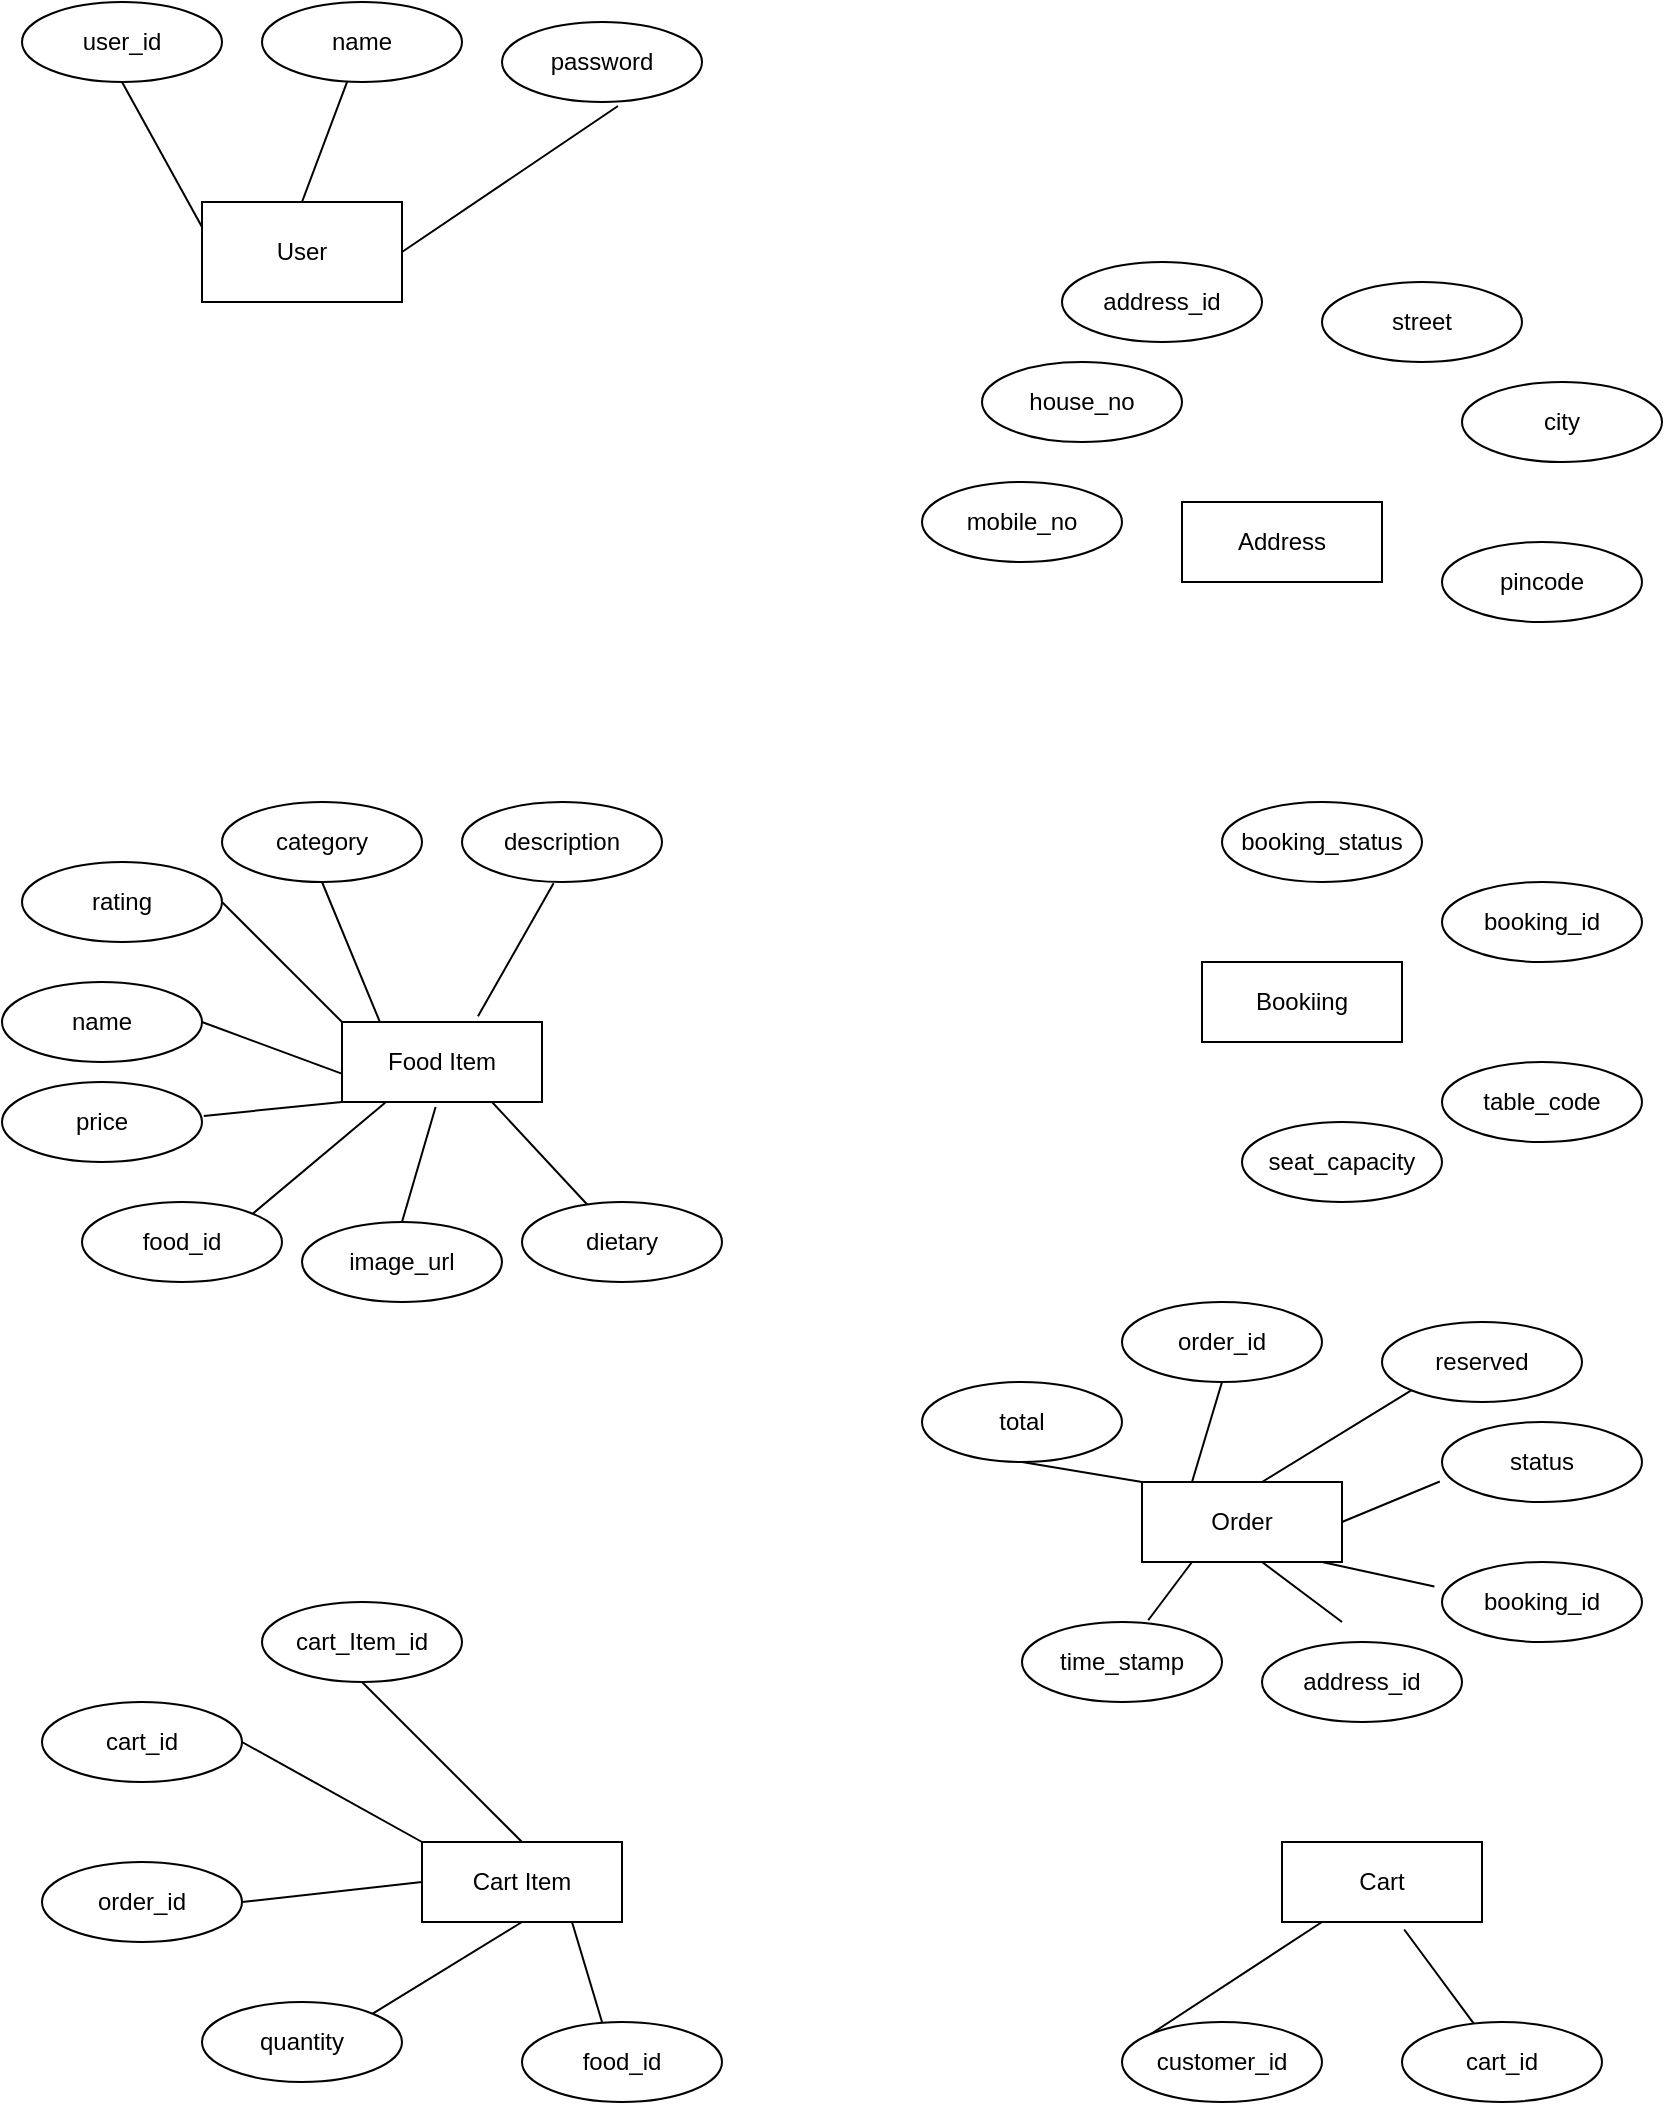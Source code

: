 <mxfile version="21.2.8" type="device">
  <diagram name="Page-1" id="ueVJuSLTtOk58KGuFALB">
    <mxGraphModel dx="1040" dy="684" grid="1" gridSize="10" guides="1" tooltips="1" connect="1" arrows="1" fold="1" page="1" pageScale="1" pageWidth="850" pageHeight="1100" math="0" shadow="0">
      <root>
        <mxCell id="0" />
        <mxCell id="1" parent="0" />
        <mxCell id="oJbWSEmWCzC-VZwffRQP-2" value="User" style="html=1;dashed=0;whiteSpace=wrap;" vertex="1" parent="1">
          <mxGeometry x="110" y="130" width="100" height="50" as="geometry" />
        </mxCell>
        <mxCell id="oJbWSEmWCzC-VZwffRQP-4" value="" style="endArrow=none;html=1;rounded=0;exitX=0.5;exitY=0;exitDx=0;exitDy=0;" edge="1" parent="1" source="oJbWSEmWCzC-VZwffRQP-2" target="oJbWSEmWCzC-VZwffRQP-5">
          <mxGeometry relative="1" as="geometry">
            <mxPoint x="320" y="260" as="sourcePoint" />
            <mxPoint x="400" y="100" as="targetPoint" />
            <Array as="points" />
          </mxGeometry>
        </mxCell>
        <mxCell id="oJbWSEmWCzC-VZwffRQP-5" value="name" style="ellipse;whiteSpace=wrap;html=1;align=center;" vertex="1" parent="1">
          <mxGeometry x="140" y="30" width="100" height="40" as="geometry" />
        </mxCell>
        <mxCell id="oJbWSEmWCzC-VZwffRQP-6" value="user_id" style="ellipse;whiteSpace=wrap;html=1;align=center;" vertex="1" parent="1">
          <mxGeometry x="20" y="30" width="100" height="40" as="geometry" />
        </mxCell>
        <mxCell id="oJbWSEmWCzC-VZwffRQP-7" value="password" style="ellipse;whiteSpace=wrap;html=1;align=center;" vertex="1" parent="1">
          <mxGeometry x="260" y="40" width="100" height="40" as="geometry" />
        </mxCell>
        <mxCell id="oJbWSEmWCzC-VZwffRQP-8" value="" style="endArrow=none;html=1;rounded=0;exitX=0.5;exitY=1;exitDx=0;exitDy=0;entryX=0;entryY=0.25;entryDx=0;entryDy=0;" edge="1" parent="1" source="oJbWSEmWCzC-VZwffRQP-6" target="oJbWSEmWCzC-VZwffRQP-2">
          <mxGeometry relative="1" as="geometry">
            <mxPoint x="320" y="140" as="sourcePoint" />
            <mxPoint x="480" y="140" as="targetPoint" />
          </mxGeometry>
        </mxCell>
        <mxCell id="oJbWSEmWCzC-VZwffRQP-9" value="" style="endArrow=none;html=1;rounded=0;exitX=1;exitY=0.5;exitDx=0;exitDy=0;entryX=0.58;entryY=1.05;entryDx=0;entryDy=0;entryPerimeter=0;" edge="1" parent="1" source="oJbWSEmWCzC-VZwffRQP-2" target="oJbWSEmWCzC-VZwffRQP-7">
          <mxGeometry relative="1" as="geometry">
            <mxPoint x="320" y="140" as="sourcePoint" />
            <mxPoint x="480" y="140" as="targetPoint" />
          </mxGeometry>
        </mxCell>
        <mxCell id="oJbWSEmWCzC-VZwffRQP-10" value="Food Item" style="whiteSpace=wrap;html=1;align=center;" vertex="1" parent="1">
          <mxGeometry x="180" y="540" width="100" height="40" as="geometry" />
        </mxCell>
        <mxCell id="oJbWSEmWCzC-VZwffRQP-16" value="food_id" style="ellipse;whiteSpace=wrap;html=1;align=center;" vertex="1" parent="1">
          <mxGeometry x="50" y="630" width="100" height="40" as="geometry" />
        </mxCell>
        <mxCell id="oJbWSEmWCzC-VZwffRQP-17" value="price" style="ellipse;whiteSpace=wrap;html=1;align=center;" vertex="1" parent="1">
          <mxGeometry x="10" y="570" width="100" height="40" as="geometry" />
        </mxCell>
        <mxCell id="oJbWSEmWCzC-VZwffRQP-18" value="rating" style="ellipse;whiteSpace=wrap;html=1;align=center;" vertex="1" parent="1">
          <mxGeometry x="20" y="460" width="100" height="40" as="geometry" />
        </mxCell>
        <mxCell id="oJbWSEmWCzC-VZwffRQP-19" value="description" style="ellipse;whiteSpace=wrap;html=1;align=center;" vertex="1" parent="1">
          <mxGeometry x="240" y="430" width="100" height="40" as="geometry" />
        </mxCell>
        <mxCell id="oJbWSEmWCzC-VZwffRQP-20" value="name" style="ellipse;whiteSpace=wrap;html=1;align=center;" vertex="1" parent="1">
          <mxGeometry x="10" y="520" width="100" height="40" as="geometry" />
        </mxCell>
        <mxCell id="oJbWSEmWCzC-VZwffRQP-22" value="category" style="ellipse;whiteSpace=wrap;html=1;align=center;" vertex="1" parent="1">
          <mxGeometry x="120" y="430" width="100" height="40" as="geometry" />
        </mxCell>
        <mxCell id="oJbWSEmWCzC-VZwffRQP-23" value="image_url" style="ellipse;whiteSpace=wrap;html=1;align=center;" vertex="1" parent="1">
          <mxGeometry x="160" y="640" width="100" height="40" as="geometry" />
        </mxCell>
        <mxCell id="oJbWSEmWCzC-VZwffRQP-26" value="dietary" style="ellipse;whiteSpace=wrap;html=1;align=center;" vertex="1" parent="1">
          <mxGeometry x="270" y="630" width="100" height="40" as="geometry" />
        </mxCell>
        <mxCell id="oJbWSEmWCzC-VZwffRQP-32" value="" style="endArrow=none;html=1;rounded=0;exitX=1;exitY=0.5;exitDx=0;exitDy=0;entryX=0;entryY=0;entryDx=0;entryDy=0;" edge="1" parent="1" source="oJbWSEmWCzC-VZwffRQP-18" target="oJbWSEmWCzC-VZwffRQP-10">
          <mxGeometry relative="1" as="geometry">
            <mxPoint x="140" y="550" as="sourcePoint" />
            <mxPoint x="300" y="550" as="targetPoint" />
          </mxGeometry>
        </mxCell>
        <mxCell id="oJbWSEmWCzC-VZwffRQP-33" value="" style="endArrow=none;html=1;rounded=0;exitX=0.5;exitY=1;exitDx=0;exitDy=0;entryX=0.188;entryY=-0.009;entryDx=0;entryDy=0;entryPerimeter=0;" edge="1" parent="1" source="oJbWSEmWCzC-VZwffRQP-22" target="oJbWSEmWCzC-VZwffRQP-10">
          <mxGeometry relative="1" as="geometry">
            <mxPoint x="130" y="490" as="sourcePoint" />
            <mxPoint x="180" y="560" as="targetPoint" />
          </mxGeometry>
        </mxCell>
        <mxCell id="oJbWSEmWCzC-VZwffRQP-35" value="" style="endArrow=none;html=1;rounded=0;exitX=0.458;exitY=1.015;exitDx=0;exitDy=0;exitPerimeter=0;entryX=0.68;entryY=-0.072;entryDx=0;entryDy=0;entryPerimeter=0;" edge="1" parent="1" source="oJbWSEmWCzC-VZwffRQP-19" target="oJbWSEmWCzC-VZwffRQP-10">
          <mxGeometry relative="1" as="geometry">
            <mxPoint x="180" y="480" as="sourcePoint" />
            <mxPoint x="250" y="530" as="targetPoint" />
          </mxGeometry>
        </mxCell>
        <mxCell id="oJbWSEmWCzC-VZwffRQP-37" value="" style="endArrow=none;html=1;rounded=0;exitX=1;exitY=0.5;exitDx=0;exitDy=0;entryX=-0.005;entryY=0.642;entryDx=0;entryDy=0;entryPerimeter=0;" edge="1" parent="1" source="oJbWSEmWCzC-VZwffRQP-20" target="oJbWSEmWCzC-VZwffRQP-10">
          <mxGeometry relative="1" as="geometry">
            <mxPoint x="296" y="491" as="sourcePoint" />
            <mxPoint x="258" y="547" as="targetPoint" />
          </mxGeometry>
        </mxCell>
        <mxCell id="oJbWSEmWCzC-VZwffRQP-38" value="" style="endArrow=none;html=1;rounded=0;exitX=1.009;exitY=0.424;exitDx=0;exitDy=0;entryX=0;entryY=1;entryDx=0;entryDy=0;exitPerimeter=0;" edge="1" parent="1" source="oJbWSEmWCzC-VZwffRQP-17" target="oJbWSEmWCzC-VZwffRQP-10">
          <mxGeometry relative="1" as="geometry">
            <mxPoint x="120" y="540" as="sourcePoint" />
            <mxPoint x="190" y="576" as="targetPoint" />
          </mxGeometry>
        </mxCell>
        <mxCell id="oJbWSEmWCzC-VZwffRQP-39" value="" style="endArrow=none;html=1;rounded=0;exitX=1;exitY=0;exitDx=0;exitDy=0;entryX=0.217;entryY=1.007;entryDx=0;entryDy=0;entryPerimeter=0;" edge="1" parent="1" source="oJbWSEmWCzC-VZwffRQP-16" target="oJbWSEmWCzC-VZwffRQP-10">
          <mxGeometry relative="1" as="geometry">
            <mxPoint x="130" y="550" as="sourcePoint" />
            <mxPoint x="200" y="586" as="targetPoint" />
          </mxGeometry>
        </mxCell>
        <mxCell id="oJbWSEmWCzC-VZwffRQP-40" value="" style="endArrow=none;html=1;rounded=0;exitX=0.468;exitY=1.063;exitDx=0;exitDy=0;entryX=0.5;entryY=0;entryDx=0;entryDy=0;exitPerimeter=0;" edge="1" parent="1" source="oJbWSEmWCzC-VZwffRQP-10" target="oJbWSEmWCzC-VZwffRQP-23">
          <mxGeometry relative="1" as="geometry">
            <mxPoint x="140" y="560" as="sourcePoint" />
            <mxPoint x="210" y="596" as="targetPoint" />
          </mxGeometry>
        </mxCell>
        <mxCell id="oJbWSEmWCzC-VZwffRQP-41" value="" style="endArrow=none;html=1;rounded=0;exitX=0.75;exitY=1;exitDx=0;exitDy=0;" edge="1" parent="1" source="oJbWSEmWCzC-VZwffRQP-10" target="oJbWSEmWCzC-VZwffRQP-26">
          <mxGeometry relative="1" as="geometry">
            <mxPoint x="237" y="593" as="sourcePoint" />
            <mxPoint x="220" y="650" as="targetPoint" />
          </mxGeometry>
        </mxCell>
        <mxCell id="oJbWSEmWCzC-VZwffRQP-44" value="Cart Item" style="whiteSpace=wrap;html=1;align=center;" vertex="1" parent="1">
          <mxGeometry x="220" y="950" width="100" height="40" as="geometry" />
        </mxCell>
        <mxCell id="oJbWSEmWCzC-VZwffRQP-45" value="order_id" style="ellipse;whiteSpace=wrap;html=1;align=center;" vertex="1" parent="1">
          <mxGeometry x="30" y="960" width="100" height="40" as="geometry" />
        </mxCell>
        <mxCell id="oJbWSEmWCzC-VZwffRQP-46" value="cart_id" style="ellipse;whiteSpace=wrap;html=1;align=center;" vertex="1" parent="1">
          <mxGeometry x="30" y="880" width="100" height="40" as="geometry" />
        </mxCell>
        <mxCell id="oJbWSEmWCzC-VZwffRQP-47" value="cart_Item_id" style="ellipse;whiteSpace=wrap;html=1;align=center;" vertex="1" parent="1">
          <mxGeometry x="140" y="830" width="100" height="40" as="geometry" />
        </mxCell>
        <mxCell id="oJbWSEmWCzC-VZwffRQP-48" value="quantity" style="ellipse;whiteSpace=wrap;html=1;align=center;" vertex="1" parent="1">
          <mxGeometry x="110" y="1030" width="100" height="40" as="geometry" />
        </mxCell>
        <mxCell id="oJbWSEmWCzC-VZwffRQP-49" value="food_id" style="ellipse;whiteSpace=wrap;html=1;align=center;" vertex="1" parent="1">
          <mxGeometry x="270" y="1040" width="100" height="40" as="geometry" />
        </mxCell>
        <mxCell id="oJbWSEmWCzC-VZwffRQP-50" value="Cart" style="whiteSpace=wrap;html=1;align=center;" vertex="1" parent="1">
          <mxGeometry x="650" y="950" width="100" height="40" as="geometry" />
        </mxCell>
        <mxCell id="oJbWSEmWCzC-VZwffRQP-51" value="cart_id" style="ellipse;whiteSpace=wrap;html=1;align=center;" vertex="1" parent="1">
          <mxGeometry x="710" y="1040" width="100" height="40" as="geometry" />
        </mxCell>
        <mxCell id="oJbWSEmWCzC-VZwffRQP-52" value="customer_id" style="ellipse;whiteSpace=wrap;html=1;align=center;" vertex="1" parent="1">
          <mxGeometry x="570" y="1040" width="100" height="40" as="geometry" />
        </mxCell>
        <mxCell id="oJbWSEmWCzC-VZwffRQP-55" value="Bookiing" style="whiteSpace=wrap;html=1;align=center;" vertex="1" parent="1">
          <mxGeometry x="610" y="510" width="100" height="40" as="geometry" />
        </mxCell>
        <mxCell id="oJbWSEmWCzC-VZwffRQP-56" value="Order" style="whiteSpace=wrap;html=1;align=center;" vertex="1" parent="1">
          <mxGeometry x="580" y="770" width="100" height="40" as="geometry" />
        </mxCell>
        <mxCell id="oJbWSEmWCzC-VZwffRQP-57" value="Address" style="whiteSpace=wrap;html=1;align=center;" vertex="1" parent="1">
          <mxGeometry x="600" y="280" width="100" height="40" as="geometry" />
        </mxCell>
        <mxCell id="oJbWSEmWCzC-VZwffRQP-58" value="status" style="ellipse;whiteSpace=wrap;html=1;align=center;" vertex="1" parent="1">
          <mxGeometry x="730" y="740" width="100" height="40" as="geometry" />
        </mxCell>
        <mxCell id="oJbWSEmWCzC-VZwffRQP-61" value="booking_id" style="ellipse;whiteSpace=wrap;html=1;align=center;" vertex="1" parent="1">
          <mxGeometry x="730" y="810" width="100" height="40" as="geometry" />
        </mxCell>
        <mxCell id="oJbWSEmWCzC-VZwffRQP-62" value="order_id" style="ellipse;whiteSpace=wrap;html=1;align=center;" vertex="1" parent="1">
          <mxGeometry x="570" y="680" width="100" height="40" as="geometry" />
        </mxCell>
        <mxCell id="oJbWSEmWCzC-VZwffRQP-63" value="total" style="ellipse;whiteSpace=wrap;html=1;align=center;" vertex="1" parent="1">
          <mxGeometry x="470" y="720" width="100" height="40" as="geometry" />
        </mxCell>
        <mxCell id="oJbWSEmWCzC-VZwffRQP-65" value="address_id" style="ellipse;whiteSpace=wrap;html=1;align=center;" vertex="1" parent="1">
          <mxGeometry x="640" y="850" width="100" height="40" as="geometry" />
        </mxCell>
        <mxCell id="oJbWSEmWCzC-VZwffRQP-66" value="time_stamp" style="ellipse;whiteSpace=wrap;html=1;align=center;" vertex="1" parent="1">
          <mxGeometry x="520" y="840" width="100" height="40" as="geometry" />
        </mxCell>
        <mxCell id="oJbWSEmWCzC-VZwffRQP-67" value="reserved" style="ellipse;whiteSpace=wrap;html=1;align=center;" vertex="1" parent="1">
          <mxGeometry x="700" y="690" width="100" height="40" as="geometry" />
        </mxCell>
        <mxCell id="oJbWSEmWCzC-VZwffRQP-68" value="city" style="ellipse;whiteSpace=wrap;html=1;align=center;" vertex="1" parent="1">
          <mxGeometry x="740" y="220" width="100" height="40" as="geometry" />
        </mxCell>
        <mxCell id="oJbWSEmWCzC-VZwffRQP-69" value="street" style="ellipse;whiteSpace=wrap;html=1;align=center;" vertex="1" parent="1">
          <mxGeometry x="670" y="170" width="100" height="40" as="geometry" />
        </mxCell>
        <mxCell id="oJbWSEmWCzC-VZwffRQP-70" value="house_no" style="ellipse;whiteSpace=wrap;html=1;align=center;" vertex="1" parent="1">
          <mxGeometry x="500" y="210" width="100" height="40" as="geometry" />
        </mxCell>
        <mxCell id="oJbWSEmWCzC-VZwffRQP-71" value="address_id" style="ellipse;whiteSpace=wrap;html=1;align=center;" vertex="1" parent="1">
          <mxGeometry x="540" y="160" width="100" height="40" as="geometry" />
        </mxCell>
        <mxCell id="oJbWSEmWCzC-VZwffRQP-72" value="pincode" style="ellipse;whiteSpace=wrap;html=1;align=center;" vertex="1" parent="1">
          <mxGeometry x="730" y="300" width="100" height="40" as="geometry" />
        </mxCell>
        <mxCell id="oJbWSEmWCzC-VZwffRQP-73" value="mobile_no" style="ellipse;whiteSpace=wrap;html=1;align=center;" vertex="1" parent="1">
          <mxGeometry x="470" y="270" width="100" height="40" as="geometry" />
        </mxCell>
        <mxCell id="oJbWSEmWCzC-VZwffRQP-77" style="edgeStyle=orthogonalEdgeStyle;rounded=0;orthogonalLoop=1;jettySize=auto;html=1;exitX=0.5;exitY=1;exitDx=0;exitDy=0;" edge="1" parent="1" source="oJbWSEmWCzC-VZwffRQP-55" target="oJbWSEmWCzC-VZwffRQP-55">
          <mxGeometry relative="1" as="geometry" />
        </mxCell>
        <mxCell id="oJbWSEmWCzC-VZwffRQP-78" value="booking_id" style="ellipse;whiteSpace=wrap;html=1;align=center;" vertex="1" parent="1">
          <mxGeometry x="730" y="470" width="100" height="40" as="geometry" />
        </mxCell>
        <mxCell id="oJbWSEmWCzC-VZwffRQP-79" value="table_code" style="ellipse;whiteSpace=wrap;html=1;align=center;" vertex="1" parent="1">
          <mxGeometry x="730" y="560" width="100" height="40" as="geometry" />
        </mxCell>
        <mxCell id="oJbWSEmWCzC-VZwffRQP-80" value="booking_status" style="ellipse;whiteSpace=wrap;html=1;align=center;" vertex="1" parent="1">
          <mxGeometry x="620" y="430" width="100" height="40" as="geometry" />
        </mxCell>
        <mxCell id="oJbWSEmWCzC-VZwffRQP-82" value="seat_capacity" style="ellipse;whiteSpace=wrap;html=1;align=center;" vertex="1" parent="1">
          <mxGeometry x="630" y="590" width="100" height="40" as="geometry" />
        </mxCell>
        <mxCell id="oJbWSEmWCzC-VZwffRQP-83" value="" style="endArrow=none;html=1;rounded=0;exitX=0.5;exitY=1;exitDx=0;exitDy=0;" edge="1" parent="1" source="oJbWSEmWCzC-VZwffRQP-63">
          <mxGeometry relative="1" as="geometry">
            <mxPoint x="430" y="770" as="sourcePoint" />
            <mxPoint x="580" y="770" as="targetPoint" />
          </mxGeometry>
        </mxCell>
        <mxCell id="oJbWSEmWCzC-VZwffRQP-84" value="" style="endArrow=none;html=1;rounded=0;exitX=0.5;exitY=1;exitDx=0;exitDy=0;entryX=0.25;entryY=0;entryDx=0;entryDy=0;" edge="1" parent="1" source="oJbWSEmWCzC-VZwffRQP-62" target="oJbWSEmWCzC-VZwffRQP-56">
          <mxGeometry relative="1" as="geometry">
            <mxPoint x="530" y="770" as="sourcePoint" />
            <mxPoint x="590" y="780" as="targetPoint" />
          </mxGeometry>
        </mxCell>
        <mxCell id="oJbWSEmWCzC-VZwffRQP-85" value="" style="endArrow=none;html=1;rounded=0;exitX=0;exitY=1;exitDx=0;exitDy=0;" edge="1" parent="1" source="oJbWSEmWCzC-VZwffRQP-67">
          <mxGeometry relative="1" as="geometry">
            <mxPoint x="630" y="730" as="sourcePoint" />
            <mxPoint x="640" y="770" as="targetPoint" />
          </mxGeometry>
        </mxCell>
        <mxCell id="oJbWSEmWCzC-VZwffRQP-86" value="" style="endArrow=none;html=1;rounded=0;exitX=-0.011;exitY=0.744;exitDx=0;exitDy=0;entryX=1;entryY=0.5;entryDx=0;entryDy=0;exitPerimeter=0;" edge="1" parent="1" source="oJbWSEmWCzC-VZwffRQP-58" target="oJbWSEmWCzC-VZwffRQP-56">
          <mxGeometry relative="1" as="geometry">
            <mxPoint x="640" y="740" as="sourcePoint" />
            <mxPoint x="625" y="790" as="targetPoint" />
          </mxGeometry>
        </mxCell>
        <mxCell id="oJbWSEmWCzC-VZwffRQP-87" value="" style="endArrow=none;html=1;rounded=0;exitX=-0.038;exitY=0.306;exitDx=0;exitDy=0;exitPerimeter=0;" edge="1" parent="1" source="oJbWSEmWCzC-VZwffRQP-61">
          <mxGeometry relative="1" as="geometry">
            <mxPoint x="650" y="750" as="sourcePoint" />
            <mxPoint x="670" y="810" as="targetPoint" />
          </mxGeometry>
        </mxCell>
        <mxCell id="oJbWSEmWCzC-VZwffRQP-88" value="" style="endArrow=none;html=1;rounded=0;" edge="1" parent="1">
          <mxGeometry relative="1" as="geometry">
            <mxPoint x="680" y="840" as="sourcePoint" />
            <mxPoint x="640" y="810" as="targetPoint" />
          </mxGeometry>
        </mxCell>
        <mxCell id="oJbWSEmWCzC-VZwffRQP-89" value="" style="endArrow=none;html=1;rounded=0;entryX=0.25;entryY=1;entryDx=0;entryDy=0;exitX=0.631;exitY=-0.022;exitDx=0;exitDy=0;exitPerimeter=0;" edge="1" parent="1" source="oJbWSEmWCzC-VZwffRQP-66" target="oJbWSEmWCzC-VZwffRQP-56">
          <mxGeometry relative="1" as="geometry">
            <mxPoint x="590" y="830" as="sourcePoint" />
            <mxPoint x="655" y="820" as="targetPoint" />
          </mxGeometry>
        </mxCell>
        <mxCell id="oJbWSEmWCzC-VZwffRQP-90" value="" style="endArrow=none;html=1;rounded=0;exitX=0.5;exitY=1;exitDx=0;exitDy=0;entryX=0.5;entryY=0;entryDx=0;entryDy=0;" edge="1" parent="1" source="oJbWSEmWCzC-VZwffRQP-47" target="oJbWSEmWCzC-VZwffRQP-44">
          <mxGeometry relative="1" as="geometry">
            <mxPoint x="630" y="730" as="sourcePoint" />
            <mxPoint x="615" y="780" as="targetPoint" />
          </mxGeometry>
        </mxCell>
        <mxCell id="oJbWSEmWCzC-VZwffRQP-91" value="" style="endArrow=none;html=1;rounded=0;exitX=1;exitY=0.5;exitDx=0;exitDy=0;entryX=0;entryY=0;entryDx=0;entryDy=0;" edge="1" parent="1" source="oJbWSEmWCzC-VZwffRQP-46" target="oJbWSEmWCzC-VZwffRQP-44">
          <mxGeometry relative="1" as="geometry">
            <mxPoint x="200" y="880" as="sourcePoint" />
            <mxPoint x="280" y="960" as="targetPoint" />
          </mxGeometry>
        </mxCell>
        <mxCell id="oJbWSEmWCzC-VZwffRQP-92" value="" style="endArrow=none;html=1;rounded=0;exitX=1;exitY=0.5;exitDx=0;exitDy=0;" edge="1" parent="1" source="oJbWSEmWCzC-VZwffRQP-45">
          <mxGeometry relative="1" as="geometry">
            <mxPoint x="210" y="890" as="sourcePoint" />
            <mxPoint x="220" y="970" as="targetPoint" />
          </mxGeometry>
        </mxCell>
        <mxCell id="oJbWSEmWCzC-VZwffRQP-93" value="" style="endArrow=none;html=1;rounded=0;exitX=1;exitY=0;exitDx=0;exitDy=0;entryX=0.5;entryY=1;entryDx=0;entryDy=0;" edge="1" parent="1" source="oJbWSEmWCzC-VZwffRQP-48" target="oJbWSEmWCzC-VZwffRQP-44">
          <mxGeometry relative="1" as="geometry">
            <mxPoint x="220" y="900" as="sourcePoint" />
            <mxPoint x="300" y="980" as="targetPoint" />
          </mxGeometry>
        </mxCell>
        <mxCell id="oJbWSEmWCzC-VZwffRQP-94" value="" style="endArrow=none;html=1;rounded=0;exitX=0.4;exitY=0;exitDx=0;exitDy=0;entryX=0.75;entryY=1;entryDx=0;entryDy=0;exitPerimeter=0;" edge="1" parent="1" source="oJbWSEmWCzC-VZwffRQP-49" target="oJbWSEmWCzC-VZwffRQP-44">
          <mxGeometry relative="1" as="geometry">
            <mxPoint x="230" y="910" as="sourcePoint" />
            <mxPoint x="310" y="990" as="targetPoint" />
          </mxGeometry>
        </mxCell>
        <mxCell id="oJbWSEmWCzC-VZwffRQP-95" value="" style="endArrow=none;html=1;rounded=0;exitX=0;exitY=0;exitDx=0;exitDy=0;" edge="1" parent="1" source="oJbWSEmWCzC-VZwffRQP-52">
          <mxGeometry relative="1" as="geometry">
            <mxPoint x="320" y="1050" as="sourcePoint" />
            <mxPoint x="670" y="990" as="targetPoint" />
          </mxGeometry>
        </mxCell>
        <mxCell id="oJbWSEmWCzC-VZwffRQP-96" value="" style="endArrow=none;html=1;rounded=0;entryX=0.611;entryY=1.094;entryDx=0;entryDy=0;entryPerimeter=0;" edge="1" parent="1" source="oJbWSEmWCzC-VZwffRQP-51" target="oJbWSEmWCzC-VZwffRQP-50">
          <mxGeometry relative="1" as="geometry">
            <mxPoint x="595" y="1056" as="sourcePoint" />
            <mxPoint x="671" y="1005" as="targetPoint" />
          </mxGeometry>
        </mxCell>
      </root>
    </mxGraphModel>
  </diagram>
</mxfile>

